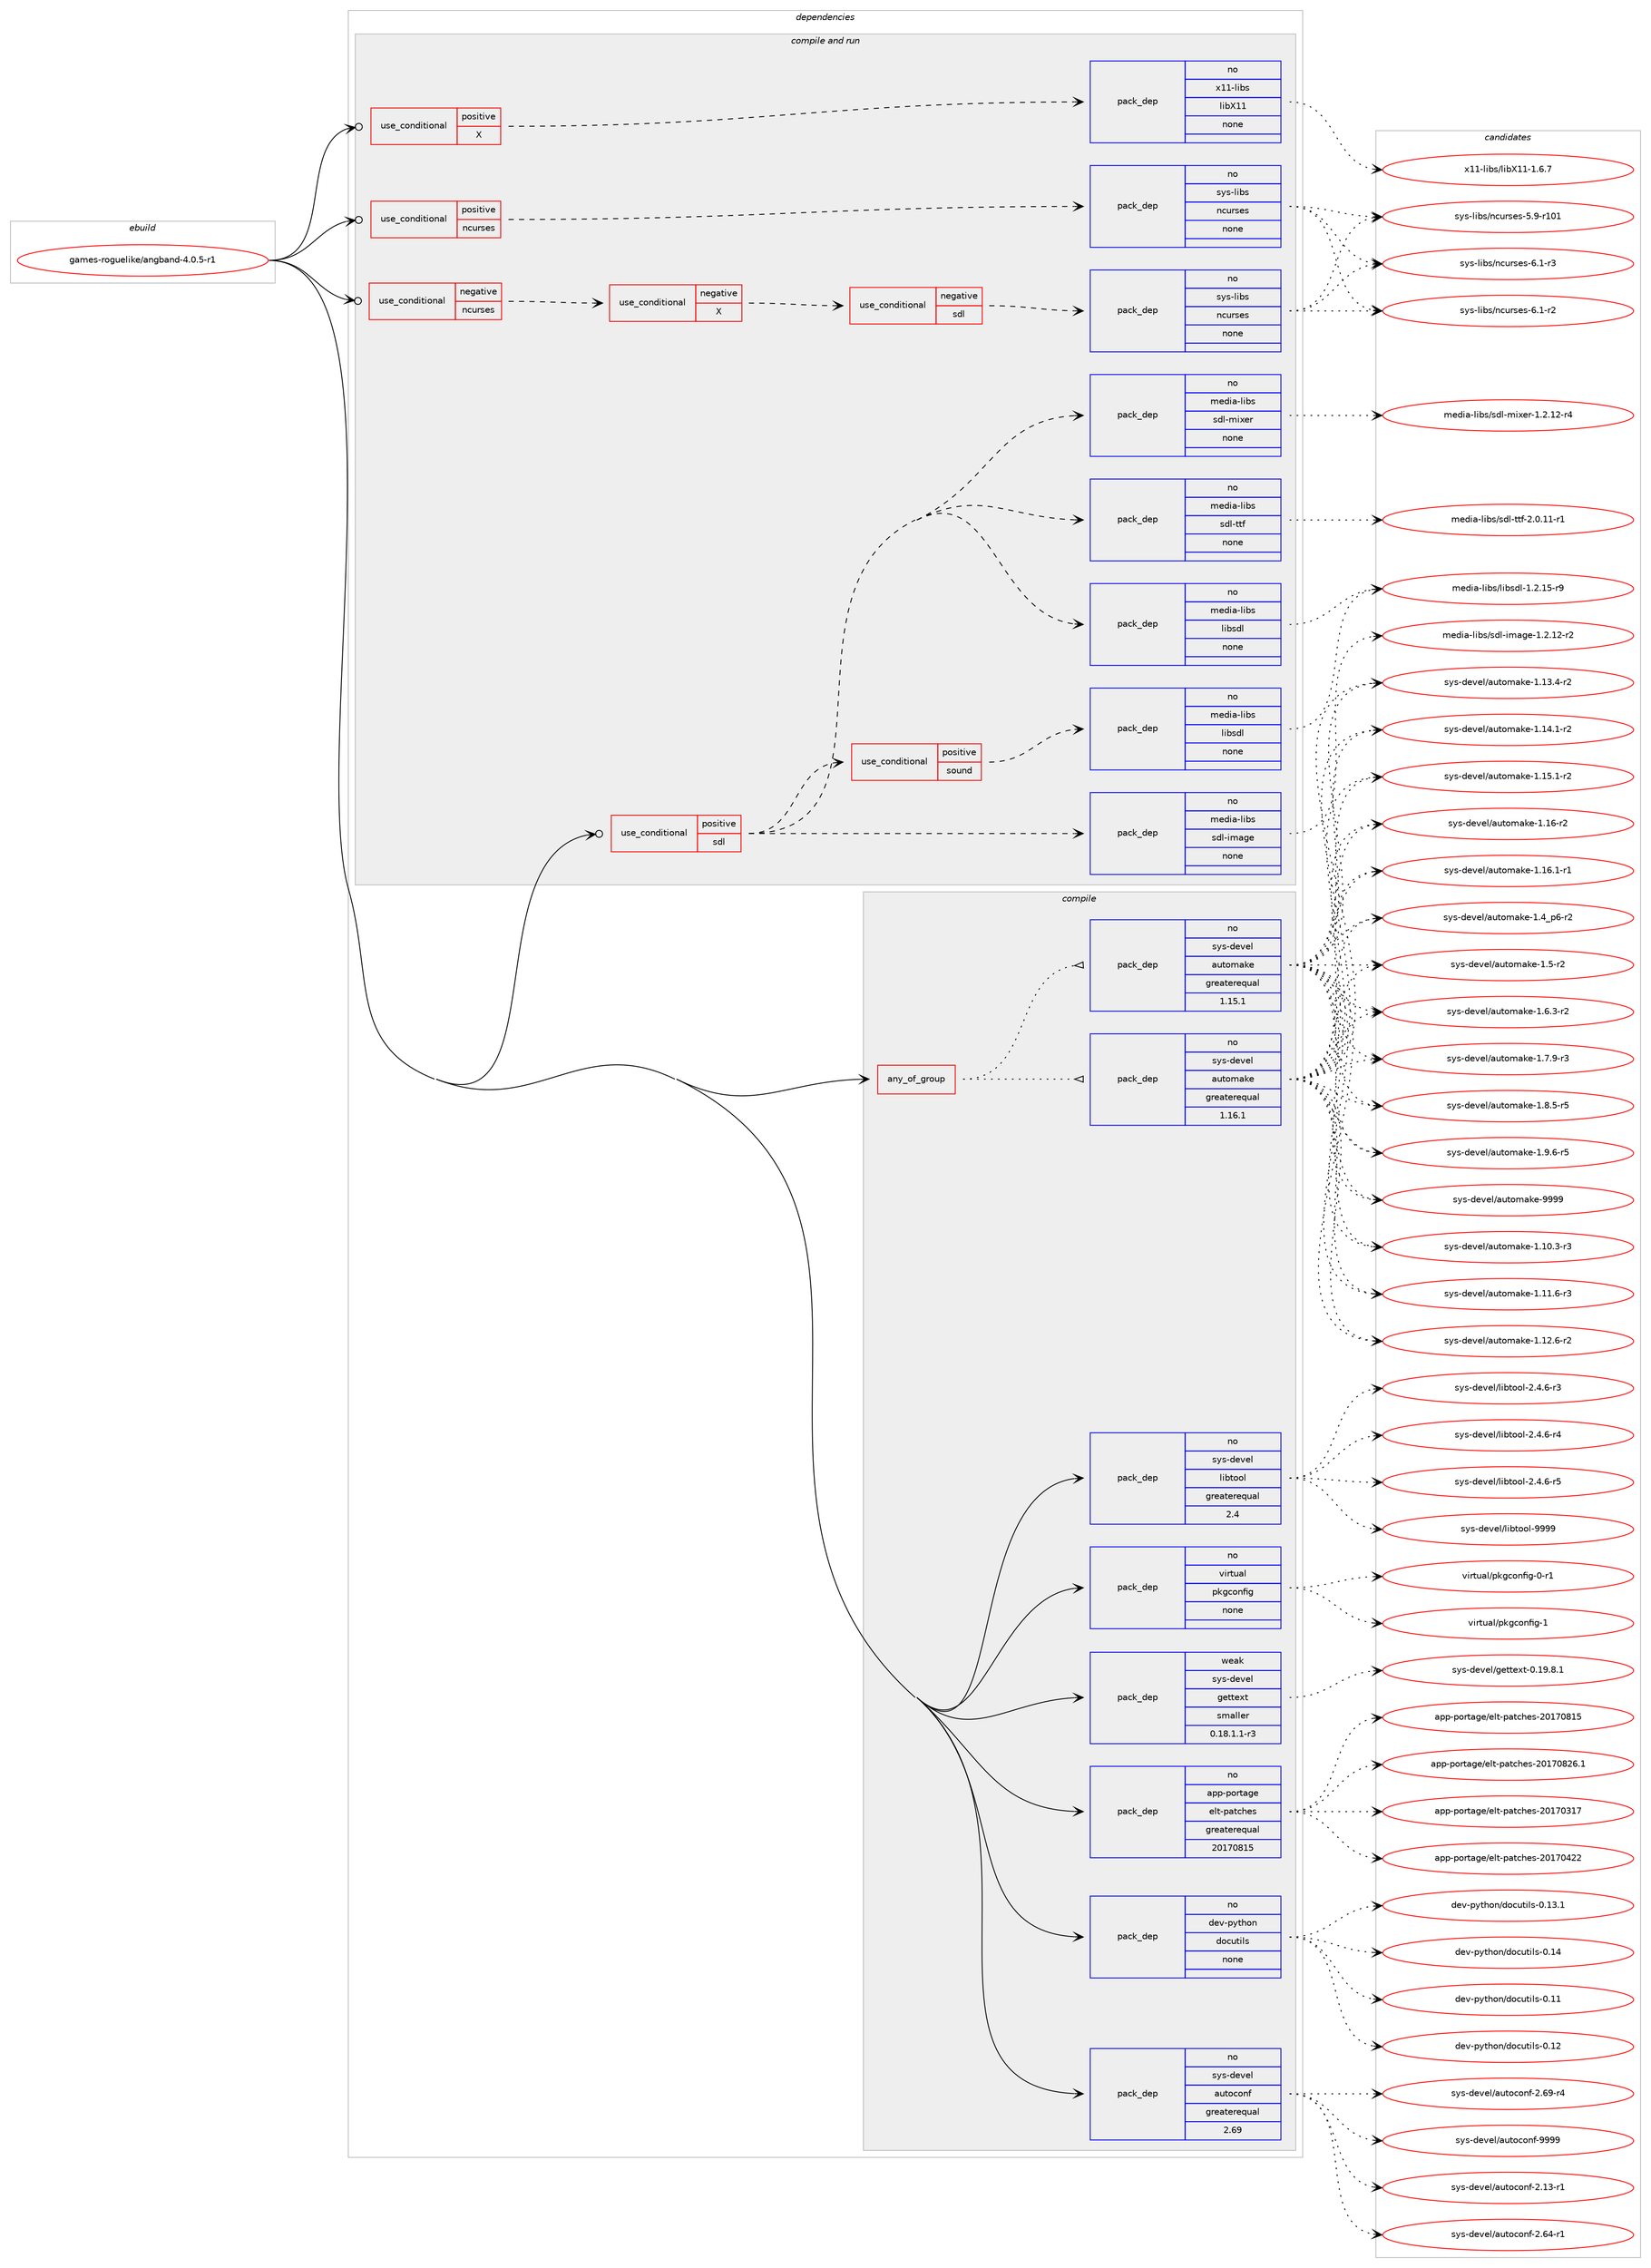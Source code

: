 digraph prolog {

# *************
# Graph options
# *************

newrank=true;
concentrate=true;
compound=true;
graph [rankdir=LR,fontname=Helvetica,fontsize=10,ranksep=1.5];#, ranksep=2.5, nodesep=0.2];
edge  [arrowhead=vee];
node  [fontname=Helvetica,fontsize=10];

# **********
# The ebuild
# **********

subgraph cluster_leftcol {
color=gray;
rank=same;
label=<<i>ebuild</i>>;
id [label="games-roguelike/angband-4.0.5-r1", color=red, width=4, href="../games-roguelike/angband-4.0.5-r1.svg"];
}

# ****************
# The dependencies
# ****************

subgraph cluster_midcol {
color=gray;
label=<<i>dependencies</i>>;
subgraph cluster_compile {
fillcolor="#eeeeee";
style=filled;
label=<<i>compile</i>>;
subgraph any23484 {
dependency1559789 [label=<<TABLE BORDER="0" CELLBORDER="1" CELLSPACING="0" CELLPADDING="4"><TR><TD CELLPADDING="10">any_of_group</TD></TR></TABLE>>, shape=none, color=red];subgraph pack1108760 {
dependency1559790 [label=<<TABLE BORDER="0" CELLBORDER="1" CELLSPACING="0" CELLPADDING="4" WIDTH="220"><TR><TD ROWSPAN="6" CELLPADDING="30">pack_dep</TD></TR><TR><TD WIDTH="110">no</TD></TR><TR><TD>sys-devel</TD></TR><TR><TD>automake</TD></TR><TR><TD>greaterequal</TD></TR><TR><TD>1.16.1</TD></TR></TABLE>>, shape=none, color=blue];
}
dependency1559789:e -> dependency1559790:w [weight=20,style="dotted",arrowhead="oinv"];
subgraph pack1108761 {
dependency1559791 [label=<<TABLE BORDER="0" CELLBORDER="1" CELLSPACING="0" CELLPADDING="4" WIDTH="220"><TR><TD ROWSPAN="6" CELLPADDING="30">pack_dep</TD></TR><TR><TD WIDTH="110">no</TD></TR><TR><TD>sys-devel</TD></TR><TR><TD>automake</TD></TR><TR><TD>greaterequal</TD></TR><TR><TD>1.15.1</TD></TR></TABLE>>, shape=none, color=blue];
}
dependency1559789:e -> dependency1559791:w [weight=20,style="dotted",arrowhead="oinv"];
}
id:e -> dependency1559789:w [weight=20,style="solid",arrowhead="vee"];
subgraph pack1108762 {
dependency1559792 [label=<<TABLE BORDER="0" CELLBORDER="1" CELLSPACING="0" CELLPADDING="4" WIDTH="220"><TR><TD ROWSPAN="6" CELLPADDING="30">pack_dep</TD></TR><TR><TD WIDTH="110">no</TD></TR><TR><TD>app-portage</TD></TR><TR><TD>elt-patches</TD></TR><TR><TD>greaterequal</TD></TR><TR><TD>20170815</TD></TR></TABLE>>, shape=none, color=blue];
}
id:e -> dependency1559792:w [weight=20,style="solid",arrowhead="vee"];
subgraph pack1108763 {
dependency1559793 [label=<<TABLE BORDER="0" CELLBORDER="1" CELLSPACING="0" CELLPADDING="4" WIDTH="220"><TR><TD ROWSPAN="6" CELLPADDING="30">pack_dep</TD></TR><TR><TD WIDTH="110">no</TD></TR><TR><TD>dev-python</TD></TR><TR><TD>docutils</TD></TR><TR><TD>none</TD></TR><TR><TD></TD></TR></TABLE>>, shape=none, color=blue];
}
id:e -> dependency1559793:w [weight=20,style="solid",arrowhead="vee"];
subgraph pack1108764 {
dependency1559794 [label=<<TABLE BORDER="0" CELLBORDER="1" CELLSPACING="0" CELLPADDING="4" WIDTH="220"><TR><TD ROWSPAN="6" CELLPADDING="30">pack_dep</TD></TR><TR><TD WIDTH="110">no</TD></TR><TR><TD>sys-devel</TD></TR><TR><TD>autoconf</TD></TR><TR><TD>greaterequal</TD></TR><TR><TD>2.69</TD></TR></TABLE>>, shape=none, color=blue];
}
id:e -> dependency1559794:w [weight=20,style="solid",arrowhead="vee"];
subgraph pack1108765 {
dependency1559795 [label=<<TABLE BORDER="0" CELLBORDER="1" CELLSPACING="0" CELLPADDING="4" WIDTH="220"><TR><TD ROWSPAN="6" CELLPADDING="30">pack_dep</TD></TR><TR><TD WIDTH="110">no</TD></TR><TR><TD>sys-devel</TD></TR><TR><TD>libtool</TD></TR><TR><TD>greaterequal</TD></TR><TR><TD>2.4</TD></TR></TABLE>>, shape=none, color=blue];
}
id:e -> dependency1559795:w [weight=20,style="solid",arrowhead="vee"];
subgraph pack1108766 {
dependency1559796 [label=<<TABLE BORDER="0" CELLBORDER="1" CELLSPACING="0" CELLPADDING="4" WIDTH="220"><TR><TD ROWSPAN="6" CELLPADDING="30">pack_dep</TD></TR><TR><TD WIDTH="110">no</TD></TR><TR><TD>virtual</TD></TR><TR><TD>pkgconfig</TD></TR><TR><TD>none</TD></TR><TR><TD></TD></TR></TABLE>>, shape=none, color=blue];
}
id:e -> dependency1559796:w [weight=20,style="solid",arrowhead="vee"];
subgraph pack1108767 {
dependency1559797 [label=<<TABLE BORDER="0" CELLBORDER="1" CELLSPACING="0" CELLPADDING="4" WIDTH="220"><TR><TD ROWSPAN="6" CELLPADDING="30">pack_dep</TD></TR><TR><TD WIDTH="110">weak</TD></TR><TR><TD>sys-devel</TD></TR><TR><TD>gettext</TD></TR><TR><TD>smaller</TD></TR><TR><TD>0.18.1.1-r3</TD></TR></TABLE>>, shape=none, color=blue];
}
id:e -> dependency1559797:w [weight=20,style="solid",arrowhead="vee"];
}
subgraph cluster_compileandrun {
fillcolor="#eeeeee";
style=filled;
label=<<i>compile and run</i>>;
subgraph cond426952 {
dependency1559798 [label=<<TABLE BORDER="0" CELLBORDER="1" CELLSPACING="0" CELLPADDING="4"><TR><TD ROWSPAN="3" CELLPADDING="10">use_conditional</TD></TR><TR><TD>negative</TD></TR><TR><TD>ncurses</TD></TR></TABLE>>, shape=none, color=red];
subgraph cond426953 {
dependency1559799 [label=<<TABLE BORDER="0" CELLBORDER="1" CELLSPACING="0" CELLPADDING="4"><TR><TD ROWSPAN="3" CELLPADDING="10">use_conditional</TD></TR><TR><TD>negative</TD></TR><TR><TD>X</TD></TR></TABLE>>, shape=none, color=red];
subgraph cond426954 {
dependency1559800 [label=<<TABLE BORDER="0" CELLBORDER="1" CELLSPACING="0" CELLPADDING="4"><TR><TD ROWSPAN="3" CELLPADDING="10">use_conditional</TD></TR><TR><TD>negative</TD></TR><TR><TD>sdl</TD></TR></TABLE>>, shape=none, color=red];
subgraph pack1108768 {
dependency1559801 [label=<<TABLE BORDER="0" CELLBORDER="1" CELLSPACING="0" CELLPADDING="4" WIDTH="220"><TR><TD ROWSPAN="6" CELLPADDING="30">pack_dep</TD></TR><TR><TD WIDTH="110">no</TD></TR><TR><TD>sys-libs</TD></TR><TR><TD>ncurses</TD></TR><TR><TD>none</TD></TR><TR><TD></TD></TR></TABLE>>, shape=none, color=blue];
}
dependency1559800:e -> dependency1559801:w [weight=20,style="dashed",arrowhead="vee"];
}
dependency1559799:e -> dependency1559800:w [weight=20,style="dashed",arrowhead="vee"];
}
dependency1559798:e -> dependency1559799:w [weight=20,style="dashed",arrowhead="vee"];
}
id:e -> dependency1559798:w [weight=20,style="solid",arrowhead="odotvee"];
subgraph cond426955 {
dependency1559802 [label=<<TABLE BORDER="0" CELLBORDER="1" CELLSPACING="0" CELLPADDING="4"><TR><TD ROWSPAN="3" CELLPADDING="10">use_conditional</TD></TR><TR><TD>positive</TD></TR><TR><TD>X</TD></TR></TABLE>>, shape=none, color=red];
subgraph pack1108769 {
dependency1559803 [label=<<TABLE BORDER="0" CELLBORDER="1" CELLSPACING="0" CELLPADDING="4" WIDTH="220"><TR><TD ROWSPAN="6" CELLPADDING="30">pack_dep</TD></TR><TR><TD WIDTH="110">no</TD></TR><TR><TD>x11-libs</TD></TR><TR><TD>libX11</TD></TR><TR><TD>none</TD></TR><TR><TD></TD></TR></TABLE>>, shape=none, color=blue];
}
dependency1559802:e -> dependency1559803:w [weight=20,style="dashed",arrowhead="vee"];
}
id:e -> dependency1559802:w [weight=20,style="solid",arrowhead="odotvee"];
subgraph cond426956 {
dependency1559804 [label=<<TABLE BORDER="0" CELLBORDER="1" CELLSPACING="0" CELLPADDING="4"><TR><TD ROWSPAN="3" CELLPADDING="10">use_conditional</TD></TR><TR><TD>positive</TD></TR><TR><TD>ncurses</TD></TR></TABLE>>, shape=none, color=red];
subgraph pack1108770 {
dependency1559805 [label=<<TABLE BORDER="0" CELLBORDER="1" CELLSPACING="0" CELLPADDING="4" WIDTH="220"><TR><TD ROWSPAN="6" CELLPADDING="30">pack_dep</TD></TR><TR><TD WIDTH="110">no</TD></TR><TR><TD>sys-libs</TD></TR><TR><TD>ncurses</TD></TR><TR><TD>none</TD></TR><TR><TD></TD></TR></TABLE>>, shape=none, color=blue];
}
dependency1559804:e -> dependency1559805:w [weight=20,style="dashed",arrowhead="vee"];
}
id:e -> dependency1559804:w [weight=20,style="solid",arrowhead="odotvee"];
subgraph cond426957 {
dependency1559806 [label=<<TABLE BORDER="0" CELLBORDER="1" CELLSPACING="0" CELLPADDING="4"><TR><TD ROWSPAN="3" CELLPADDING="10">use_conditional</TD></TR><TR><TD>positive</TD></TR><TR><TD>sdl</TD></TR></TABLE>>, shape=none, color=red];
subgraph pack1108771 {
dependency1559807 [label=<<TABLE BORDER="0" CELLBORDER="1" CELLSPACING="0" CELLPADDING="4" WIDTH="220"><TR><TD ROWSPAN="6" CELLPADDING="30">pack_dep</TD></TR><TR><TD WIDTH="110">no</TD></TR><TR><TD>media-libs</TD></TR><TR><TD>libsdl</TD></TR><TR><TD>none</TD></TR><TR><TD></TD></TR></TABLE>>, shape=none, color=blue];
}
dependency1559806:e -> dependency1559807:w [weight=20,style="dashed",arrowhead="vee"];
subgraph pack1108772 {
dependency1559808 [label=<<TABLE BORDER="0" CELLBORDER="1" CELLSPACING="0" CELLPADDING="4" WIDTH="220"><TR><TD ROWSPAN="6" CELLPADDING="30">pack_dep</TD></TR><TR><TD WIDTH="110">no</TD></TR><TR><TD>media-libs</TD></TR><TR><TD>sdl-image</TD></TR><TR><TD>none</TD></TR><TR><TD></TD></TR></TABLE>>, shape=none, color=blue];
}
dependency1559806:e -> dependency1559808:w [weight=20,style="dashed",arrowhead="vee"];
subgraph pack1108773 {
dependency1559809 [label=<<TABLE BORDER="0" CELLBORDER="1" CELLSPACING="0" CELLPADDING="4" WIDTH="220"><TR><TD ROWSPAN="6" CELLPADDING="30">pack_dep</TD></TR><TR><TD WIDTH="110">no</TD></TR><TR><TD>media-libs</TD></TR><TR><TD>sdl-ttf</TD></TR><TR><TD>none</TD></TR><TR><TD></TD></TR></TABLE>>, shape=none, color=blue];
}
dependency1559806:e -> dependency1559809:w [weight=20,style="dashed",arrowhead="vee"];
subgraph cond426958 {
dependency1559810 [label=<<TABLE BORDER="0" CELLBORDER="1" CELLSPACING="0" CELLPADDING="4"><TR><TD ROWSPAN="3" CELLPADDING="10">use_conditional</TD></TR><TR><TD>positive</TD></TR><TR><TD>sound</TD></TR></TABLE>>, shape=none, color=red];
subgraph pack1108774 {
dependency1559811 [label=<<TABLE BORDER="0" CELLBORDER="1" CELLSPACING="0" CELLPADDING="4" WIDTH="220"><TR><TD ROWSPAN="6" CELLPADDING="30">pack_dep</TD></TR><TR><TD WIDTH="110">no</TD></TR><TR><TD>media-libs</TD></TR><TR><TD>libsdl</TD></TR><TR><TD>none</TD></TR><TR><TD></TD></TR></TABLE>>, shape=none, color=blue];
}
dependency1559810:e -> dependency1559811:w [weight=20,style="dashed",arrowhead="vee"];
}
dependency1559806:e -> dependency1559810:w [weight=20,style="dashed",arrowhead="vee"];
subgraph pack1108775 {
dependency1559812 [label=<<TABLE BORDER="0" CELLBORDER="1" CELLSPACING="0" CELLPADDING="4" WIDTH="220"><TR><TD ROWSPAN="6" CELLPADDING="30">pack_dep</TD></TR><TR><TD WIDTH="110">no</TD></TR><TR><TD>media-libs</TD></TR><TR><TD>sdl-mixer</TD></TR><TR><TD>none</TD></TR><TR><TD></TD></TR></TABLE>>, shape=none, color=blue];
}
dependency1559806:e -> dependency1559812:w [weight=20,style="dashed",arrowhead="vee"];
}
id:e -> dependency1559806:w [weight=20,style="solid",arrowhead="odotvee"];
}
subgraph cluster_run {
fillcolor="#eeeeee";
style=filled;
label=<<i>run</i>>;
}
}

# **************
# The candidates
# **************

subgraph cluster_choices {
rank=same;
color=gray;
label=<<i>candidates</i>>;

subgraph choice1108760 {
color=black;
nodesep=1;
choice11512111545100101118101108479711711611110997107101454946494846514511451 [label="sys-devel/automake-1.10.3-r3", color=red, width=4,href="../sys-devel/automake-1.10.3-r3.svg"];
choice11512111545100101118101108479711711611110997107101454946494946544511451 [label="sys-devel/automake-1.11.6-r3", color=red, width=4,href="../sys-devel/automake-1.11.6-r3.svg"];
choice11512111545100101118101108479711711611110997107101454946495046544511450 [label="sys-devel/automake-1.12.6-r2", color=red, width=4,href="../sys-devel/automake-1.12.6-r2.svg"];
choice11512111545100101118101108479711711611110997107101454946495146524511450 [label="sys-devel/automake-1.13.4-r2", color=red, width=4,href="../sys-devel/automake-1.13.4-r2.svg"];
choice11512111545100101118101108479711711611110997107101454946495246494511450 [label="sys-devel/automake-1.14.1-r2", color=red, width=4,href="../sys-devel/automake-1.14.1-r2.svg"];
choice11512111545100101118101108479711711611110997107101454946495346494511450 [label="sys-devel/automake-1.15.1-r2", color=red, width=4,href="../sys-devel/automake-1.15.1-r2.svg"];
choice1151211154510010111810110847971171161111099710710145494649544511450 [label="sys-devel/automake-1.16-r2", color=red, width=4,href="../sys-devel/automake-1.16-r2.svg"];
choice11512111545100101118101108479711711611110997107101454946495446494511449 [label="sys-devel/automake-1.16.1-r1", color=red, width=4,href="../sys-devel/automake-1.16.1-r1.svg"];
choice115121115451001011181011084797117116111109971071014549465295112544511450 [label="sys-devel/automake-1.4_p6-r2", color=red, width=4,href="../sys-devel/automake-1.4_p6-r2.svg"];
choice11512111545100101118101108479711711611110997107101454946534511450 [label="sys-devel/automake-1.5-r2", color=red, width=4,href="../sys-devel/automake-1.5-r2.svg"];
choice115121115451001011181011084797117116111109971071014549465446514511450 [label="sys-devel/automake-1.6.3-r2", color=red, width=4,href="../sys-devel/automake-1.6.3-r2.svg"];
choice115121115451001011181011084797117116111109971071014549465546574511451 [label="sys-devel/automake-1.7.9-r3", color=red, width=4,href="../sys-devel/automake-1.7.9-r3.svg"];
choice115121115451001011181011084797117116111109971071014549465646534511453 [label="sys-devel/automake-1.8.5-r5", color=red, width=4,href="../sys-devel/automake-1.8.5-r5.svg"];
choice115121115451001011181011084797117116111109971071014549465746544511453 [label="sys-devel/automake-1.9.6-r5", color=red, width=4,href="../sys-devel/automake-1.9.6-r5.svg"];
choice115121115451001011181011084797117116111109971071014557575757 [label="sys-devel/automake-9999", color=red, width=4,href="../sys-devel/automake-9999.svg"];
dependency1559790:e -> choice11512111545100101118101108479711711611110997107101454946494846514511451:w [style=dotted,weight="100"];
dependency1559790:e -> choice11512111545100101118101108479711711611110997107101454946494946544511451:w [style=dotted,weight="100"];
dependency1559790:e -> choice11512111545100101118101108479711711611110997107101454946495046544511450:w [style=dotted,weight="100"];
dependency1559790:e -> choice11512111545100101118101108479711711611110997107101454946495146524511450:w [style=dotted,weight="100"];
dependency1559790:e -> choice11512111545100101118101108479711711611110997107101454946495246494511450:w [style=dotted,weight="100"];
dependency1559790:e -> choice11512111545100101118101108479711711611110997107101454946495346494511450:w [style=dotted,weight="100"];
dependency1559790:e -> choice1151211154510010111810110847971171161111099710710145494649544511450:w [style=dotted,weight="100"];
dependency1559790:e -> choice11512111545100101118101108479711711611110997107101454946495446494511449:w [style=dotted,weight="100"];
dependency1559790:e -> choice115121115451001011181011084797117116111109971071014549465295112544511450:w [style=dotted,weight="100"];
dependency1559790:e -> choice11512111545100101118101108479711711611110997107101454946534511450:w [style=dotted,weight="100"];
dependency1559790:e -> choice115121115451001011181011084797117116111109971071014549465446514511450:w [style=dotted,weight="100"];
dependency1559790:e -> choice115121115451001011181011084797117116111109971071014549465546574511451:w [style=dotted,weight="100"];
dependency1559790:e -> choice115121115451001011181011084797117116111109971071014549465646534511453:w [style=dotted,weight="100"];
dependency1559790:e -> choice115121115451001011181011084797117116111109971071014549465746544511453:w [style=dotted,weight="100"];
dependency1559790:e -> choice115121115451001011181011084797117116111109971071014557575757:w [style=dotted,weight="100"];
}
subgraph choice1108761 {
color=black;
nodesep=1;
choice11512111545100101118101108479711711611110997107101454946494846514511451 [label="sys-devel/automake-1.10.3-r3", color=red, width=4,href="../sys-devel/automake-1.10.3-r3.svg"];
choice11512111545100101118101108479711711611110997107101454946494946544511451 [label="sys-devel/automake-1.11.6-r3", color=red, width=4,href="../sys-devel/automake-1.11.6-r3.svg"];
choice11512111545100101118101108479711711611110997107101454946495046544511450 [label="sys-devel/automake-1.12.6-r2", color=red, width=4,href="../sys-devel/automake-1.12.6-r2.svg"];
choice11512111545100101118101108479711711611110997107101454946495146524511450 [label="sys-devel/automake-1.13.4-r2", color=red, width=4,href="../sys-devel/automake-1.13.4-r2.svg"];
choice11512111545100101118101108479711711611110997107101454946495246494511450 [label="sys-devel/automake-1.14.1-r2", color=red, width=4,href="../sys-devel/automake-1.14.1-r2.svg"];
choice11512111545100101118101108479711711611110997107101454946495346494511450 [label="sys-devel/automake-1.15.1-r2", color=red, width=4,href="../sys-devel/automake-1.15.1-r2.svg"];
choice1151211154510010111810110847971171161111099710710145494649544511450 [label="sys-devel/automake-1.16-r2", color=red, width=4,href="../sys-devel/automake-1.16-r2.svg"];
choice11512111545100101118101108479711711611110997107101454946495446494511449 [label="sys-devel/automake-1.16.1-r1", color=red, width=4,href="../sys-devel/automake-1.16.1-r1.svg"];
choice115121115451001011181011084797117116111109971071014549465295112544511450 [label="sys-devel/automake-1.4_p6-r2", color=red, width=4,href="../sys-devel/automake-1.4_p6-r2.svg"];
choice11512111545100101118101108479711711611110997107101454946534511450 [label="sys-devel/automake-1.5-r2", color=red, width=4,href="../sys-devel/automake-1.5-r2.svg"];
choice115121115451001011181011084797117116111109971071014549465446514511450 [label="sys-devel/automake-1.6.3-r2", color=red, width=4,href="../sys-devel/automake-1.6.3-r2.svg"];
choice115121115451001011181011084797117116111109971071014549465546574511451 [label="sys-devel/automake-1.7.9-r3", color=red, width=4,href="../sys-devel/automake-1.7.9-r3.svg"];
choice115121115451001011181011084797117116111109971071014549465646534511453 [label="sys-devel/automake-1.8.5-r5", color=red, width=4,href="../sys-devel/automake-1.8.5-r5.svg"];
choice115121115451001011181011084797117116111109971071014549465746544511453 [label="sys-devel/automake-1.9.6-r5", color=red, width=4,href="../sys-devel/automake-1.9.6-r5.svg"];
choice115121115451001011181011084797117116111109971071014557575757 [label="sys-devel/automake-9999", color=red, width=4,href="../sys-devel/automake-9999.svg"];
dependency1559791:e -> choice11512111545100101118101108479711711611110997107101454946494846514511451:w [style=dotted,weight="100"];
dependency1559791:e -> choice11512111545100101118101108479711711611110997107101454946494946544511451:w [style=dotted,weight="100"];
dependency1559791:e -> choice11512111545100101118101108479711711611110997107101454946495046544511450:w [style=dotted,weight="100"];
dependency1559791:e -> choice11512111545100101118101108479711711611110997107101454946495146524511450:w [style=dotted,weight="100"];
dependency1559791:e -> choice11512111545100101118101108479711711611110997107101454946495246494511450:w [style=dotted,weight="100"];
dependency1559791:e -> choice11512111545100101118101108479711711611110997107101454946495346494511450:w [style=dotted,weight="100"];
dependency1559791:e -> choice1151211154510010111810110847971171161111099710710145494649544511450:w [style=dotted,weight="100"];
dependency1559791:e -> choice11512111545100101118101108479711711611110997107101454946495446494511449:w [style=dotted,weight="100"];
dependency1559791:e -> choice115121115451001011181011084797117116111109971071014549465295112544511450:w [style=dotted,weight="100"];
dependency1559791:e -> choice11512111545100101118101108479711711611110997107101454946534511450:w [style=dotted,weight="100"];
dependency1559791:e -> choice115121115451001011181011084797117116111109971071014549465446514511450:w [style=dotted,weight="100"];
dependency1559791:e -> choice115121115451001011181011084797117116111109971071014549465546574511451:w [style=dotted,weight="100"];
dependency1559791:e -> choice115121115451001011181011084797117116111109971071014549465646534511453:w [style=dotted,weight="100"];
dependency1559791:e -> choice115121115451001011181011084797117116111109971071014549465746544511453:w [style=dotted,weight="100"];
dependency1559791:e -> choice115121115451001011181011084797117116111109971071014557575757:w [style=dotted,weight="100"];
}
subgraph choice1108762 {
color=black;
nodesep=1;
choice97112112451121111141169710310147101108116451129711699104101115455048495548514955 [label="app-portage/elt-patches-20170317", color=red, width=4,href="../app-portage/elt-patches-20170317.svg"];
choice97112112451121111141169710310147101108116451129711699104101115455048495548525050 [label="app-portage/elt-patches-20170422", color=red, width=4,href="../app-portage/elt-patches-20170422.svg"];
choice97112112451121111141169710310147101108116451129711699104101115455048495548564953 [label="app-portage/elt-patches-20170815", color=red, width=4,href="../app-portage/elt-patches-20170815.svg"];
choice971121124511211111411697103101471011081164511297116991041011154550484955485650544649 [label="app-portage/elt-patches-20170826.1", color=red, width=4,href="../app-portage/elt-patches-20170826.1.svg"];
dependency1559792:e -> choice97112112451121111141169710310147101108116451129711699104101115455048495548514955:w [style=dotted,weight="100"];
dependency1559792:e -> choice97112112451121111141169710310147101108116451129711699104101115455048495548525050:w [style=dotted,weight="100"];
dependency1559792:e -> choice97112112451121111141169710310147101108116451129711699104101115455048495548564953:w [style=dotted,weight="100"];
dependency1559792:e -> choice971121124511211111411697103101471011081164511297116991041011154550484955485650544649:w [style=dotted,weight="100"];
}
subgraph choice1108763 {
color=black;
nodesep=1;
choice1001011184511212111610411111047100111991171161051081154548464949 [label="dev-python/docutils-0.11", color=red, width=4,href="../dev-python/docutils-0.11.svg"];
choice1001011184511212111610411111047100111991171161051081154548464950 [label="dev-python/docutils-0.12", color=red, width=4,href="../dev-python/docutils-0.12.svg"];
choice10010111845112121116104111110471001119911711610510811545484649514649 [label="dev-python/docutils-0.13.1", color=red, width=4,href="../dev-python/docutils-0.13.1.svg"];
choice1001011184511212111610411111047100111991171161051081154548464952 [label="dev-python/docutils-0.14", color=red, width=4,href="../dev-python/docutils-0.14.svg"];
dependency1559793:e -> choice1001011184511212111610411111047100111991171161051081154548464949:w [style=dotted,weight="100"];
dependency1559793:e -> choice1001011184511212111610411111047100111991171161051081154548464950:w [style=dotted,weight="100"];
dependency1559793:e -> choice10010111845112121116104111110471001119911711610510811545484649514649:w [style=dotted,weight="100"];
dependency1559793:e -> choice1001011184511212111610411111047100111991171161051081154548464952:w [style=dotted,weight="100"];
}
subgraph choice1108764 {
color=black;
nodesep=1;
choice1151211154510010111810110847971171161119911111010245504649514511449 [label="sys-devel/autoconf-2.13-r1", color=red, width=4,href="../sys-devel/autoconf-2.13-r1.svg"];
choice1151211154510010111810110847971171161119911111010245504654524511449 [label="sys-devel/autoconf-2.64-r1", color=red, width=4,href="../sys-devel/autoconf-2.64-r1.svg"];
choice1151211154510010111810110847971171161119911111010245504654574511452 [label="sys-devel/autoconf-2.69-r4", color=red, width=4,href="../sys-devel/autoconf-2.69-r4.svg"];
choice115121115451001011181011084797117116111991111101024557575757 [label="sys-devel/autoconf-9999", color=red, width=4,href="../sys-devel/autoconf-9999.svg"];
dependency1559794:e -> choice1151211154510010111810110847971171161119911111010245504649514511449:w [style=dotted,weight="100"];
dependency1559794:e -> choice1151211154510010111810110847971171161119911111010245504654524511449:w [style=dotted,weight="100"];
dependency1559794:e -> choice1151211154510010111810110847971171161119911111010245504654574511452:w [style=dotted,weight="100"];
dependency1559794:e -> choice115121115451001011181011084797117116111991111101024557575757:w [style=dotted,weight="100"];
}
subgraph choice1108765 {
color=black;
nodesep=1;
choice1151211154510010111810110847108105981161111111084550465246544511451 [label="sys-devel/libtool-2.4.6-r3", color=red, width=4,href="../sys-devel/libtool-2.4.6-r3.svg"];
choice1151211154510010111810110847108105981161111111084550465246544511452 [label="sys-devel/libtool-2.4.6-r4", color=red, width=4,href="../sys-devel/libtool-2.4.6-r4.svg"];
choice1151211154510010111810110847108105981161111111084550465246544511453 [label="sys-devel/libtool-2.4.6-r5", color=red, width=4,href="../sys-devel/libtool-2.4.6-r5.svg"];
choice1151211154510010111810110847108105981161111111084557575757 [label="sys-devel/libtool-9999", color=red, width=4,href="../sys-devel/libtool-9999.svg"];
dependency1559795:e -> choice1151211154510010111810110847108105981161111111084550465246544511451:w [style=dotted,weight="100"];
dependency1559795:e -> choice1151211154510010111810110847108105981161111111084550465246544511452:w [style=dotted,weight="100"];
dependency1559795:e -> choice1151211154510010111810110847108105981161111111084550465246544511453:w [style=dotted,weight="100"];
dependency1559795:e -> choice1151211154510010111810110847108105981161111111084557575757:w [style=dotted,weight="100"];
}
subgraph choice1108766 {
color=black;
nodesep=1;
choice11810511411611797108471121071039911111010210510345484511449 [label="virtual/pkgconfig-0-r1", color=red, width=4,href="../virtual/pkgconfig-0-r1.svg"];
choice1181051141161179710847112107103991111101021051034549 [label="virtual/pkgconfig-1", color=red, width=4,href="../virtual/pkgconfig-1.svg"];
dependency1559796:e -> choice11810511411611797108471121071039911111010210510345484511449:w [style=dotted,weight="100"];
dependency1559796:e -> choice1181051141161179710847112107103991111101021051034549:w [style=dotted,weight="100"];
}
subgraph choice1108767 {
color=black;
nodesep=1;
choice1151211154510010111810110847103101116116101120116454846495746564649 [label="sys-devel/gettext-0.19.8.1", color=red, width=4,href="../sys-devel/gettext-0.19.8.1.svg"];
dependency1559797:e -> choice1151211154510010111810110847103101116116101120116454846495746564649:w [style=dotted,weight="100"];
}
subgraph choice1108768 {
color=black;
nodesep=1;
choice115121115451081059811547110991171141151011154553465745114494849 [label="sys-libs/ncurses-5.9-r101", color=red, width=4,href="../sys-libs/ncurses-5.9-r101.svg"];
choice11512111545108105981154711099117114115101115455446494511450 [label="sys-libs/ncurses-6.1-r2", color=red, width=4,href="../sys-libs/ncurses-6.1-r2.svg"];
choice11512111545108105981154711099117114115101115455446494511451 [label="sys-libs/ncurses-6.1-r3", color=red, width=4,href="../sys-libs/ncurses-6.1-r3.svg"];
dependency1559801:e -> choice115121115451081059811547110991171141151011154553465745114494849:w [style=dotted,weight="100"];
dependency1559801:e -> choice11512111545108105981154711099117114115101115455446494511450:w [style=dotted,weight="100"];
dependency1559801:e -> choice11512111545108105981154711099117114115101115455446494511451:w [style=dotted,weight="100"];
}
subgraph choice1108769 {
color=black;
nodesep=1;
choice120494945108105981154710810598884949454946544655 [label="x11-libs/libX11-1.6.7", color=red, width=4,href="../x11-libs/libX11-1.6.7.svg"];
dependency1559803:e -> choice120494945108105981154710810598884949454946544655:w [style=dotted,weight="100"];
}
subgraph choice1108770 {
color=black;
nodesep=1;
choice115121115451081059811547110991171141151011154553465745114494849 [label="sys-libs/ncurses-5.9-r101", color=red, width=4,href="../sys-libs/ncurses-5.9-r101.svg"];
choice11512111545108105981154711099117114115101115455446494511450 [label="sys-libs/ncurses-6.1-r2", color=red, width=4,href="../sys-libs/ncurses-6.1-r2.svg"];
choice11512111545108105981154711099117114115101115455446494511451 [label="sys-libs/ncurses-6.1-r3", color=red, width=4,href="../sys-libs/ncurses-6.1-r3.svg"];
dependency1559805:e -> choice115121115451081059811547110991171141151011154553465745114494849:w [style=dotted,weight="100"];
dependency1559805:e -> choice11512111545108105981154711099117114115101115455446494511450:w [style=dotted,weight="100"];
dependency1559805:e -> choice11512111545108105981154711099117114115101115455446494511451:w [style=dotted,weight="100"];
}
subgraph choice1108771 {
color=black;
nodesep=1;
choice1091011001059745108105981154710810598115100108454946504649534511457 [label="media-libs/libsdl-1.2.15-r9", color=red, width=4,href="../media-libs/libsdl-1.2.15-r9.svg"];
dependency1559807:e -> choice1091011001059745108105981154710810598115100108454946504649534511457:w [style=dotted,weight="100"];
}
subgraph choice1108772 {
color=black;
nodesep=1;
choice109101100105974510810598115471151001084510510997103101454946504649504511450 [label="media-libs/sdl-image-1.2.12-r2", color=red, width=4,href="../media-libs/sdl-image-1.2.12-r2.svg"];
dependency1559808:e -> choice109101100105974510810598115471151001084510510997103101454946504649504511450:w [style=dotted,weight="100"];
}
subgraph choice1108773 {
color=black;
nodesep=1;
choice1091011001059745108105981154711510010845116116102455046484649494511449 [label="media-libs/sdl-ttf-2.0.11-r1", color=red, width=4,href="../media-libs/sdl-ttf-2.0.11-r1.svg"];
dependency1559809:e -> choice1091011001059745108105981154711510010845116116102455046484649494511449:w [style=dotted,weight="100"];
}
subgraph choice1108774 {
color=black;
nodesep=1;
choice1091011001059745108105981154710810598115100108454946504649534511457 [label="media-libs/libsdl-1.2.15-r9", color=red, width=4,href="../media-libs/libsdl-1.2.15-r9.svg"];
dependency1559811:e -> choice1091011001059745108105981154710810598115100108454946504649534511457:w [style=dotted,weight="100"];
}
subgraph choice1108775 {
color=black;
nodesep=1;
choice1091011001059745108105981154711510010845109105120101114454946504649504511452 [label="media-libs/sdl-mixer-1.2.12-r4", color=red, width=4,href="../media-libs/sdl-mixer-1.2.12-r4.svg"];
dependency1559812:e -> choice1091011001059745108105981154711510010845109105120101114454946504649504511452:w [style=dotted,weight="100"];
}
}

}
